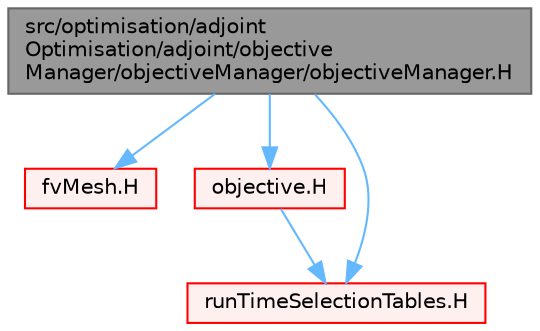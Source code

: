 digraph "src/optimisation/adjointOptimisation/adjoint/objectiveManager/objectiveManager/objectiveManager.H"
{
 // LATEX_PDF_SIZE
  bgcolor="transparent";
  edge [fontname=Helvetica,fontsize=10,labelfontname=Helvetica,labelfontsize=10];
  node [fontname=Helvetica,fontsize=10,shape=box,height=0.2,width=0.4];
  Node1 [id="Node000001",label="src/optimisation/adjoint\lOptimisation/adjoint/objective\lManager/objectiveManager/objectiveManager.H",height=0.2,width=0.4,color="gray40", fillcolor="grey60", style="filled", fontcolor="black",tooltip=" "];
  Node1 -> Node2 [id="edge1_Node000001_Node000002",color="steelblue1",style="solid",tooltip=" "];
  Node2 [id="Node000002",label="fvMesh.H",height=0.2,width=0.4,color="red", fillcolor="#FFF0F0", style="filled",URL="$fvMesh_8H.html",tooltip=" "];
  Node1 -> Node341 [id="edge2_Node000001_Node000341",color="steelblue1",style="solid",tooltip=" "];
  Node341 [id="Node000341",label="objective.H",height=0.2,width=0.4,color="red", fillcolor="#FFF0F0", style="filled",URL="$objective_8H.html",tooltip=" "];
  Node341 -> Node147 [id="edge3_Node000341_Node000147",color="steelblue1",style="solid",tooltip=" "];
  Node147 [id="Node000147",label="runTimeSelectionTables.H",height=0.2,width=0.4,color="red", fillcolor="#FFF0F0", style="filled",URL="$runTimeSelectionTables_8H.html",tooltip="Macros to ease declaration of run-time selection tables."];
  Node1 -> Node147 [id="edge4_Node000001_Node000147",color="steelblue1",style="solid",tooltip=" "];
}

